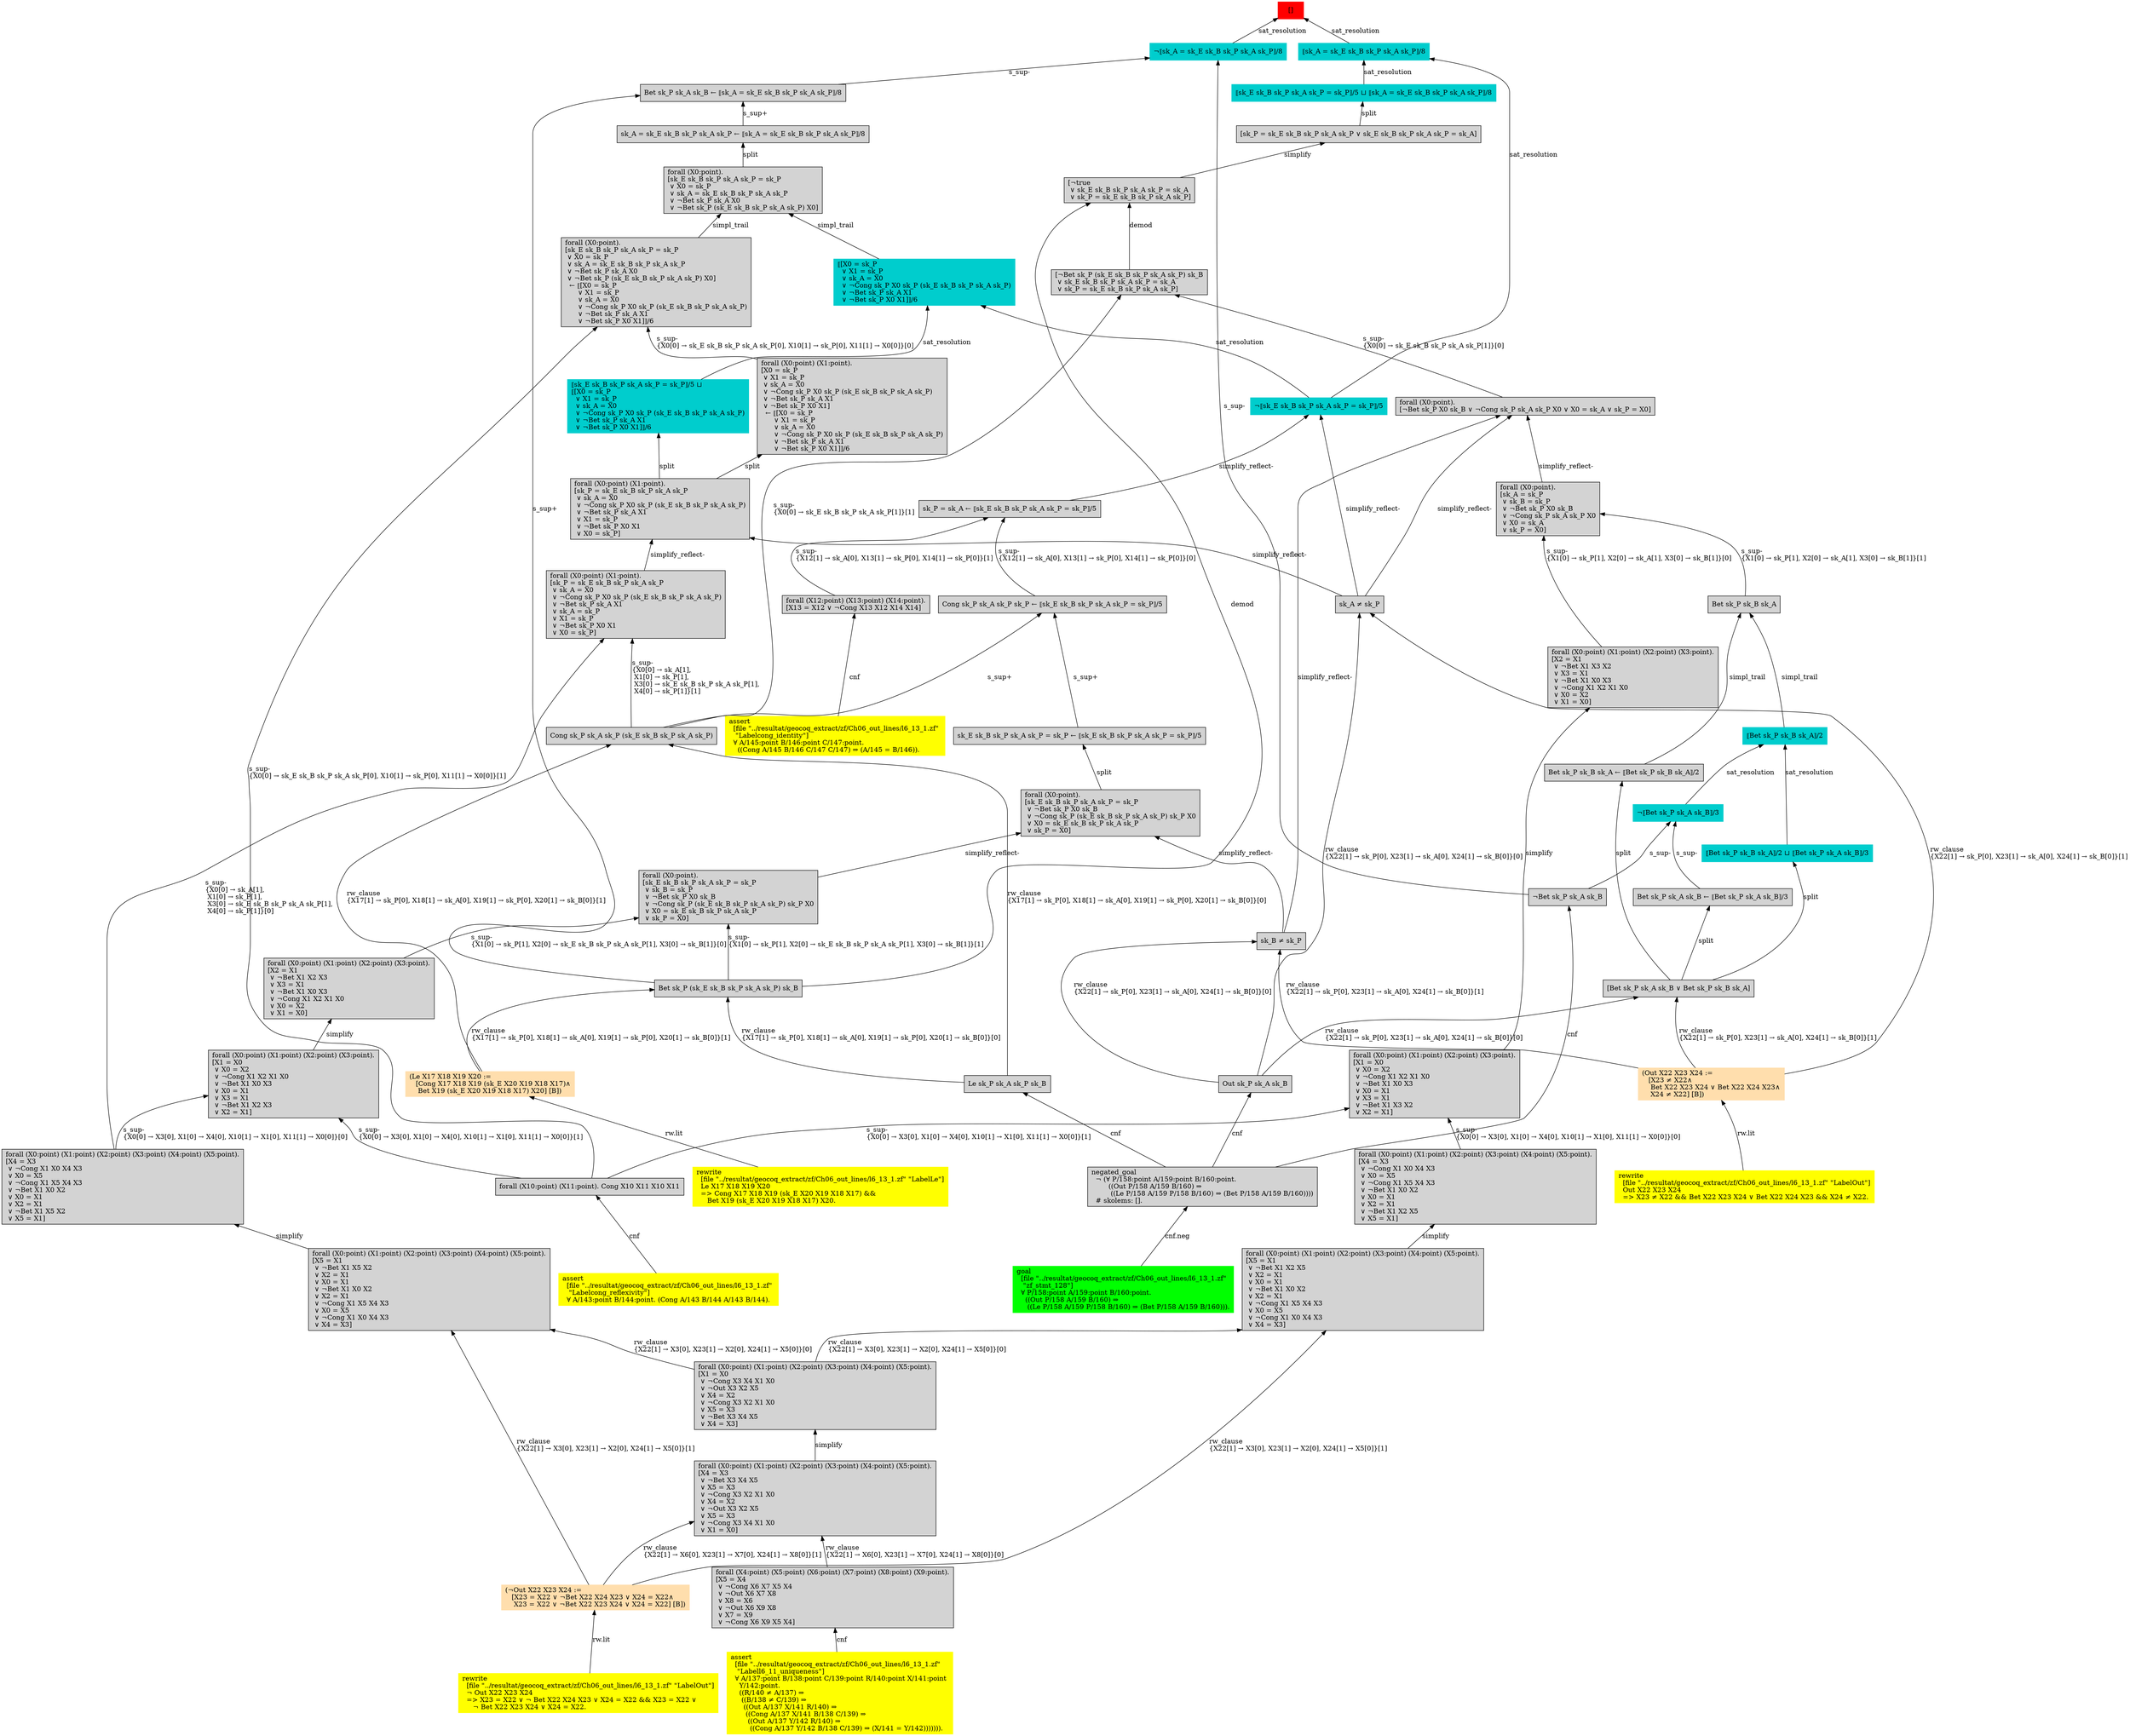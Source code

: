 digraph "unsat_graph" {
  vertex_0 [color=red, label="[]", shape=box, style=filled];
  vertex_0 -> vertex_1 [label="sat_resolution", dir="back"];
  vertex_1 [color=cyan3, shape=box, label="¬⟦sk_A = sk_E sk_B sk_P sk_A sk_P⟧/8\l", style=filled];
  vertex_1 -> vertex_2 [label="s_sup-\l", dir="back"];
  vertex_2 [shape=box, label="¬Bet sk_P sk_A sk_B\l", style=filled];
  vertex_2 -> vertex_3 [label="cnf", dir="back"];
  vertex_3 [shape=box, label="negated_goal\l  ¬ (∀ P/158:point A/159:point B/160:point.\l        ((Out P/158 A/159 B/160) ⇒\l         ((Le P/158 A/159 P/158 B/160) ⇒ (Bet P/158 A/159 B/160))))\l  # skolems: [].\l", style=filled];
  vertex_3 -> vertex_4 [label="cnf.neg", dir="back"];
  vertex_4 [color=green, shape=box, label="goal\l  [file \"../resultat/geocoq_extract/zf/Ch06_out_lines/l6_13_1.zf\" \l   \"zf_stmt_128\"]\l  ∀ P/158:point A/159:point B/160:point.\l    ((Out P/158 A/159 B/160) ⇒\l     ((Le P/158 A/159 P/158 B/160) ⇒ (Bet P/158 A/159 B/160))).\l", style=filled];
  vertex_1 -> vertex_5 [label="s_sup-\l", dir="back"];
  vertex_5 [shape=box, label="Bet sk_P sk_A sk_B ← ⟦sk_A = sk_E sk_B sk_P sk_A sk_P⟧/8\l", style=filled];
  vertex_5 -> vertex_6 [label="s_sup+\l", dir="back"];
  vertex_6 [shape=box, label="Bet sk_P (sk_E sk_B sk_P sk_A sk_P) sk_B\l", style=filled];
  vertex_6 -> vertex_7 [label="rw_clause\l\{X17[1] → sk_P[0], X18[1] → sk_A[0], X19[1] → sk_P[0], X20[1] → sk_B[0]\}[1]\l", dir="back"];
  vertex_7 [color=navajowhite, shape=box, label="(Le X17 X18 X19 X20 :=\l   [Cong X17 X18 X19 (sk_E X20 X19 X18 X17)∧\l    Bet X19 (sk_E X20 X19 X18 X17) X20] [B])\l", style=filled];
  vertex_7 -> vertex_8 [label="rw.lit", dir="back"];
  vertex_8 [color=yellow, shape=box, label="rewrite\l  [file \"../resultat/geocoq_extract/zf/Ch06_out_lines/l6_13_1.zf\" \"LabelLe\"]\l  Le X17 X18 X19 X20\l  =\> Cong X17 X18 X19 (sk_E X20 X19 X18 X17) && \l     Bet X19 (sk_E X20 X19 X18 X17) X20.\l", style=filled];
  vertex_6 -> vertex_9 [label="rw_clause\l\{X17[1] → sk_P[0], X18[1] → sk_A[0], X19[1] → sk_P[0], X20[1] → sk_B[0]\}[0]\l", dir="back"];
  vertex_9 [shape=box, label="Le sk_P sk_A sk_P sk_B\l", style=filled];
  vertex_9 -> vertex_3 [label="cnf", dir="back"];
  vertex_5 -> vertex_10 [label="s_sup+\l", dir="back"];
  vertex_10 [shape=box, label="sk_A = sk_E sk_B sk_P sk_A sk_P ← ⟦sk_A = sk_E sk_B sk_P sk_A sk_P⟧/8\l", style=filled];
  vertex_10 -> vertex_11 [label="split", dir="back"];
  vertex_11 [shape=box, label="forall (X0:point).\l[sk_E sk_B sk_P sk_A sk_P = sk_P\l ∨ X0 = sk_P\l ∨ sk_A = sk_E sk_B sk_P sk_A sk_P\l ∨ ¬Bet sk_P sk_A X0\l ∨ ¬Bet sk_P (sk_E sk_B sk_P sk_A sk_P) X0]\l", style=filled];
  vertex_11 -> vertex_12 [label="simpl_trail", dir="back"];
  vertex_12 [color=cyan3, shape=box, label="⟦[X0 = sk_P\l  ∨ X1 = sk_P\l  ∨ sk_A = X0\l  ∨ ¬Cong sk_P X0 sk_P (sk_E sk_B sk_P sk_A sk_P)\l  ∨ ¬Bet sk_P sk_A X1\l  ∨ ¬Bet sk_P X0 X1]⟧/6\l", style=filled];
  vertex_12 -> vertex_13 [label="sat_resolution", dir="back"];
  vertex_13 [color=cyan3, shape=box, label="¬⟦sk_E sk_B sk_P sk_A sk_P = sk_P⟧/5\l", style=filled];
  vertex_13 -> vertex_14 [label="simplify_reflect-", dir="back"];
  vertex_14 [shape=box, label="sk_A ≠ sk_P\l", style=filled];
  vertex_14 -> vertex_15 [label="rw_clause\l\{X22[1] → sk_P[0], X23[1] → sk_A[0], X24[1] → sk_B[0]\}[1]\l", dir="back"];
  vertex_15 [color=navajowhite, shape=box, label="(Out X22 X23 X24 :=\l   [X23 ≠ X22∧\l    Bet X22 X23 X24 ∨ Bet X22 X24 X23∧\l    X24 ≠ X22] [B])\l", style=filled];
  vertex_15 -> vertex_16 [label="rw.lit", dir="back"];
  vertex_16 [color=yellow, shape=box, label="rewrite\l  [file \"../resultat/geocoq_extract/zf/Ch06_out_lines/l6_13_1.zf\" \"LabelOut\"]\l  Out X22 X23 X24\l  =\> X23 ≠ X22 && Bet X22 X23 X24 ∨ Bet X22 X24 X23 && X24 ≠ X22.\l", style=filled];
  vertex_14 -> vertex_17 [label="rw_clause\l\{X22[1] → sk_P[0], X23[1] → sk_A[0], X24[1] → sk_B[0]\}[0]\l", dir="back"];
  vertex_17 [shape=box, label="Out sk_P sk_A sk_B\l", style=filled];
  vertex_17 -> vertex_3 [label="cnf", dir="back"];
  vertex_13 -> vertex_18 [label="simplify_reflect-", dir="back"];
  vertex_18 [shape=box, label="sk_P = sk_A ← ⟦sk_E sk_B sk_P sk_A sk_P = sk_P⟧/5\l", style=filled];
  vertex_18 -> vertex_19 [label="s_sup-\l\{X12[1] → sk_A[0], X13[1] → sk_P[0], X14[1] → sk_P[0]\}[1]\l", dir="back"];
  vertex_19 [shape=box, label="forall (X12:point) (X13:point) (X14:point).\l[X13 = X12 ∨ ¬Cong X13 X12 X14 X14]\l", style=filled];
  vertex_19 -> vertex_20 [label="cnf", dir="back"];
  vertex_20 [color=yellow, shape=box, label="assert\l  [file \"../resultat/geocoq_extract/zf/Ch06_out_lines/l6_13_1.zf\" \l   \"Labelcong_identity\"]\l  ∀ A/145:point B/146:point C/147:point.\l    ((Cong A/145 B/146 C/147 C/147) ⇒ (A/145 = B/146)).\l", style=filled];
  vertex_18 -> vertex_21 [label="s_sup-\l\{X12[1] → sk_A[0], X13[1] → sk_P[0], X14[1] → sk_P[0]\}[0]\l", dir="back"];
  vertex_21 [shape=box, label="Cong sk_P sk_A sk_P sk_P ← ⟦sk_E sk_B sk_P sk_A sk_P = sk_P⟧/5\l", style=filled];
  vertex_21 -> vertex_22 [label="s_sup+\l", dir="back"];
  vertex_22 [shape=box, label="Cong sk_P sk_A sk_P (sk_E sk_B sk_P sk_A sk_P)\l", style=filled];
  vertex_22 -> vertex_7 [label="rw_clause\l\{X17[1] → sk_P[0], X18[1] → sk_A[0], X19[1] → sk_P[0], X20[1] → sk_B[0]\}[1]\l", dir="back"];
  vertex_22 -> vertex_9 [label="rw_clause\l\{X17[1] → sk_P[0], X18[1] → sk_A[0], X19[1] → sk_P[0], X20[1] → sk_B[0]\}[0]\l", dir="back"];
  vertex_21 -> vertex_23 [label="s_sup+\l", dir="back"];
  vertex_23 [shape=box, label="sk_E sk_B sk_P sk_A sk_P = sk_P ← ⟦sk_E sk_B sk_P sk_A sk_P = sk_P⟧/5\l", style=filled];
  vertex_23 -> vertex_24 [label="split", dir="back"];
  vertex_24 [shape=box, label="forall (X0:point).\l[sk_E sk_B sk_P sk_A sk_P = sk_P\l ∨ ¬Bet sk_P X0 sk_B\l ∨ ¬Cong sk_P (sk_E sk_B sk_P sk_A sk_P) sk_P X0\l ∨ X0 = sk_E sk_B sk_P sk_A sk_P\l ∨ sk_P = X0]\l", style=filled];
  vertex_24 -> vertex_25 [label="simplify_reflect-", dir="back"];
  vertex_25 [shape=box, label="sk_B ≠ sk_P\l", style=filled];
  vertex_25 -> vertex_15 [label="rw_clause\l\{X22[1] → sk_P[0], X23[1] → sk_A[0], X24[1] → sk_B[0]\}[1]\l", dir="back"];
  vertex_25 -> vertex_17 [label="rw_clause\l\{X22[1] → sk_P[0], X23[1] → sk_A[0], X24[1] → sk_B[0]\}[0]\l", dir="back"];
  vertex_24 -> vertex_26 [label="simplify_reflect-", dir="back"];
  vertex_26 [shape=box, label="forall (X0:point).\l[sk_E sk_B sk_P sk_A sk_P = sk_P\l ∨ sk_B = sk_P\l ∨ ¬Bet sk_P X0 sk_B\l ∨ ¬Cong sk_P (sk_E sk_B sk_P sk_A sk_P) sk_P X0\l ∨ X0 = sk_E sk_B sk_P sk_A sk_P\l ∨ sk_P = X0]\l", style=filled];
  vertex_26 -> vertex_27 [label="s_sup-\l\{X1[0] → sk_P[1], X2[0] → sk_E sk_B sk_P sk_A sk_P[1], X3[0] → sk_B[1]\}[0]\l", dir="back"];
  vertex_27 [shape=box, label="forall (X0:point) (X1:point) (X2:point) (X3:point).\l[X2 = X1\l ∨ ¬Bet X1 X2 X3\l ∨ X3 = X1\l ∨ ¬Bet X1 X0 X3\l ∨ ¬Cong X1 X2 X1 X0\l ∨ X0 = X2\l ∨ X1 = X0]\l", style=filled];
  vertex_27 -> vertex_28 [label="simplify", dir="back"];
  vertex_28 [shape=box, label="forall (X0:point) (X1:point) (X2:point) (X3:point).\l[X1 = X0\l ∨ X0 = X2\l ∨ ¬Cong X1 X2 X1 X0\l ∨ ¬Bet X1 X0 X3\l ∨ X0 = X1\l ∨ X3 = X1\l ∨ ¬Bet X1 X2 X3\l ∨ X2 = X1]\l", style=filled];
  vertex_28 -> vertex_29 [label="s_sup-\l\{X0[0] → X3[0], X1[0] → X4[0], X10[1] → X1[0], X11[1] → X0[0]\}[0]\l", dir="back"];
  vertex_29 [shape=box, label="forall (X0:point) (X1:point) (X2:point) (X3:point) (X4:point) (X5:point).\l[X4 = X3\l ∨ ¬Cong X1 X0 X4 X3\l ∨ X0 = X5\l ∨ ¬Cong X1 X5 X4 X3\l ∨ ¬Bet X1 X0 X2\l ∨ X0 = X1\l ∨ X2 = X1\l ∨ ¬Bet X1 X5 X2\l ∨ X5 = X1]\l", style=filled];
  vertex_29 -> vertex_30 [label="simplify", dir="back"];
  vertex_30 [shape=box, label="forall (X0:point) (X1:point) (X2:point) (X3:point) (X4:point) (X5:point).\l[X5 = X1\l ∨ ¬Bet X1 X5 X2\l ∨ X2 = X1\l ∨ X0 = X1\l ∨ ¬Bet X1 X0 X2\l ∨ X2 = X1\l ∨ ¬Cong X1 X5 X4 X3\l ∨ X0 = X5\l ∨ ¬Cong X1 X0 X4 X3\l ∨ X4 = X3]\l", style=filled];
  vertex_30 -> vertex_31 [label="rw_clause\l\{X22[1] → X3[0], X23[1] → X2[0], X24[1] → X5[0]\}[1]\l", dir="back"];
  vertex_31 [color=navajowhite, shape=box, label="(¬Out X22 X23 X24 :=\l   [X23 = X22 ∨ ¬Bet X22 X24 X23 ∨ X24 = X22∧\l    X23 = X22 ∨ ¬Bet X22 X23 X24 ∨ X24 = X22] [B])\l", style=filled];
  vertex_31 -> vertex_32 [label="rw.lit", dir="back"];
  vertex_32 [color=yellow, shape=box, label="rewrite\l  [file \"../resultat/geocoq_extract/zf/Ch06_out_lines/l6_13_1.zf\" \"LabelOut\"]\l  ¬ Out X22 X23 X24\l  =\> X23 = X22 ∨ ¬ Bet X22 X24 X23 ∨ X24 = X22 && X23 = X22 ∨ \l     ¬ Bet X22 X23 X24 ∨ X24 = X22.\l", style=filled];
  vertex_30 -> vertex_33 [label="rw_clause\l\{X22[1] → X3[0], X23[1] → X2[0], X24[1] → X5[0]\}[0]\l", dir="back"];
  vertex_33 [shape=box, label="forall (X0:point) (X1:point) (X2:point) (X3:point) (X4:point) (X5:point).\l[X1 = X0\l ∨ ¬Cong X3 X4 X1 X0\l ∨ ¬Out X3 X2 X5\l ∨ X4 = X2\l ∨ ¬Cong X3 X2 X1 X0\l ∨ X5 = X3\l ∨ ¬Bet X3 X4 X5\l ∨ X4 = X3]\l", style=filled];
  vertex_33 -> vertex_34 [label="simplify", dir="back"];
  vertex_34 [shape=box, label="forall (X0:point) (X1:point) (X2:point) (X3:point) (X4:point) (X5:point).\l[X4 = X3\l ∨ ¬Bet X3 X4 X5\l ∨ X5 = X3\l ∨ ¬Cong X3 X2 X1 X0\l ∨ X4 = X2\l ∨ ¬Out X3 X2 X5\l ∨ X5 = X3\l ∨ ¬Cong X3 X4 X1 X0\l ∨ X1 = X0]\l", style=filled];
  vertex_34 -> vertex_31 [label="rw_clause\l\{X22[1] → X6[0], X23[1] → X7[0], X24[1] → X8[0]\}[1]\l", dir="back"];
  vertex_34 -> vertex_35 [label="rw_clause\l\{X22[1] → X6[0], X23[1] → X7[0], X24[1] → X8[0]\}[0]\l", dir="back"];
  vertex_35 [shape=box, label="forall (X4:point) (X5:point) (X6:point) (X7:point) (X8:point) (X9:point).\l[X5 = X4\l ∨ ¬Cong X6 X7 X5 X4\l ∨ ¬Out X6 X7 X8\l ∨ X8 = X6\l ∨ ¬Out X6 X9 X8\l ∨ X7 = X9\l ∨ ¬Cong X6 X9 X5 X4]\l", style=filled];
  vertex_35 -> vertex_36 [label="cnf", dir="back"];
  vertex_36 [color=yellow, shape=box, label="assert\l  [file \"../resultat/geocoq_extract/zf/Ch06_out_lines/l6_13_1.zf\" \l   \"Labell6_11_uniqueness\"]\l  ∀ A/137:point B/138:point C/139:point R/140:point X/141:point \l    Y/142:point.\l    ((R/140 ≠ A/137) ⇒\l     ((B/138 ≠ C/139) ⇒\l      ((Out A/137 X/141 R/140) ⇒\l       ((Cong A/137 X/141 B/138 C/139) ⇒\l        ((Out A/137 Y/142 R/140) ⇒\l         ((Cong A/137 Y/142 B/138 C/139) ⇒ (X/141 = Y/142))))))).\l", style=filled];
  vertex_28 -> vertex_37 [label="s_sup-\l\{X0[0] → X3[0], X1[0] → X4[0], X10[1] → X1[0], X11[1] → X0[0]\}[1]\l", dir="back"];
  vertex_37 [shape=box, label="forall (X10:point) (X11:point). Cong X10 X11 X10 X11\l", style=filled];
  vertex_37 -> vertex_38 [label="cnf", dir="back"];
  vertex_38 [color=yellow, shape=box, label="assert\l  [file \"../resultat/geocoq_extract/zf/Ch06_out_lines/l6_13_1.zf\" \l   \"Labelcong_reflexivity\"]\l  ∀ A/143:point B/144:point. (Cong A/143 B/144 A/143 B/144).\l", style=filled];
  vertex_26 -> vertex_6 [label="s_sup-\l\{X1[0] → sk_P[1], X2[0] → sk_E sk_B sk_P sk_A sk_P[1], X3[0] → sk_B[1]\}[1]\l", dir="back"];
  vertex_12 -> vertex_39 [label="sat_resolution", dir="back"];
  vertex_39 [color=cyan3, shape=box, label="⟦sk_E sk_B sk_P sk_A sk_P = sk_P⟧/5 ⊔ \l⟦[X0 = sk_P\l  ∨ X1 = sk_P\l  ∨ sk_A = X0\l  ∨ ¬Cong sk_P X0 sk_P (sk_E sk_B sk_P sk_A sk_P)\l  ∨ ¬Bet sk_P sk_A X1\l  ∨ ¬Bet sk_P X0 X1]⟧/6\l", style=filled];
  vertex_39 -> vertex_40 [label="split", dir="back"];
  vertex_40 [shape=box, label="forall (X0:point) (X1:point).\l[sk_P = sk_E sk_B sk_P sk_A sk_P\l ∨ sk_A = X0\l ∨ ¬Cong sk_P X0 sk_P (sk_E sk_B sk_P sk_A sk_P)\l ∨ ¬Bet sk_P sk_A X1\l ∨ X1 = sk_P\l ∨ ¬Bet sk_P X0 X1\l ∨ X0 = sk_P]\l", style=filled];
  vertex_40 -> vertex_14 [label="simplify_reflect-", dir="back"];
  vertex_40 -> vertex_41 [label="simplify_reflect-", dir="back"];
  vertex_41 [shape=box, label="forall (X0:point) (X1:point).\l[sk_P = sk_E sk_B sk_P sk_A sk_P\l ∨ sk_A = X0\l ∨ ¬Cong sk_P X0 sk_P (sk_E sk_B sk_P sk_A sk_P)\l ∨ ¬Bet sk_P sk_A X1\l ∨ sk_A = sk_P\l ∨ X1 = sk_P\l ∨ ¬Bet sk_P X0 X1\l ∨ X0 = sk_P]\l", style=filled];
  vertex_41 -> vertex_29 [label="s_sup-\l\{X0[0] → sk_A[1], \l X1[0] → sk_P[1], \l X3[0] → sk_E sk_B sk_P sk_A sk_P[1], \l X4[0] → sk_P[1]\}[0]\l", dir="back"];
  vertex_41 -> vertex_22 [label="s_sup-\l\{X0[0] → sk_A[1], \l X1[0] → sk_P[1], \l X3[0] → sk_E sk_B sk_P sk_A sk_P[1], \l X4[0] → sk_P[1]\}[1]\l", dir="back"];
  vertex_11 -> vertex_42 [label="simpl_trail", dir="back"];
  vertex_42 [shape=box, label="forall (X0:point).\l[sk_E sk_B sk_P sk_A sk_P = sk_P\l ∨ X0 = sk_P\l ∨ sk_A = sk_E sk_B sk_P sk_A sk_P\l ∨ ¬Bet sk_P sk_A X0\l ∨ ¬Bet sk_P (sk_E sk_B sk_P sk_A sk_P) X0]\l  ← ⟦[X0 = sk_P\l      ∨ X1 = sk_P\l      ∨ sk_A = X0\l      ∨ ¬Cong sk_P X0 sk_P (sk_E sk_B sk_P sk_A sk_P)\l      ∨ ¬Bet sk_P sk_A X1\l      ∨ ¬Bet sk_P X0 X1]⟧/6\l", style=filled];
  vertex_42 -> vertex_43 [label="s_sup-\l\{X0[0] → sk_E sk_B sk_P sk_A sk_P[0], X10[1] → sk_P[0], X11[1] → X0[0]\}[0]\l", dir="back"];
  vertex_43 [shape=box, label="forall (X0:point) (X1:point).\l[X0 = sk_P\l ∨ X1 = sk_P\l ∨ sk_A = X0\l ∨ ¬Cong sk_P X0 sk_P (sk_E sk_B sk_P sk_A sk_P)\l ∨ ¬Bet sk_P sk_A X1\l ∨ ¬Bet sk_P X0 X1]\l  ← ⟦[X0 = sk_P\l      ∨ X1 = sk_P\l      ∨ sk_A = X0\l      ∨ ¬Cong sk_P X0 sk_P (sk_E sk_B sk_P sk_A sk_P)\l      ∨ ¬Bet sk_P sk_A X1\l      ∨ ¬Bet sk_P X0 X1]⟧/6\l", style=filled];
  vertex_43 -> vertex_40 [label="split", dir="back"];
  vertex_42 -> vertex_37 [label="s_sup-\l\{X0[0] → sk_E sk_B sk_P sk_A sk_P[0], X10[1] → sk_P[0], X11[1] → X0[0]\}[1]\l", dir="back"];
  vertex_0 -> vertex_44 [label="sat_resolution", dir="back"];
  vertex_44 [color=cyan3, shape=box, label="⟦sk_A = sk_E sk_B sk_P sk_A sk_P⟧/8\l", style=filled];
  vertex_44 -> vertex_13 [label="sat_resolution", dir="back"];
  vertex_44 -> vertex_45 [label="sat_resolution", dir="back"];
  vertex_45 [color=cyan3, shape=box, label="⟦sk_E sk_B sk_P sk_A sk_P = sk_P⟧/5 ⊔ ⟦sk_A = sk_E sk_B sk_P sk_A sk_P⟧/8\l", style=filled];
  vertex_45 -> vertex_46 [label="split", dir="back"];
  vertex_46 [shape=box, label="[sk_P = sk_E sk_B sk_P sk_A sk_P ∨ sk_E sk_B sk_P sk_A sk_P = sk_A]\l", style=filled];
  vertex_46 -> vertex_47 [label="simplify", dir="back"];
  vertex_47 [shape=box, label="[¬true\l ∨ sk_E sk_B sk_P sk_A sk_P = sk_A\l ∨ sk_P = sk_E sk_B sk_P sk_A sk_P]\l", style=filled];
  vertex_47 -> vertex_6 [label="demod", dir="back"];
  vertex_47 -> vertex_48 [label="demod", dir="back"];
  vertex_48 [shape=box, label="[¬Bet sk_P (sk_E sk_B sk_P sk_A sk_P) sk_B\l ∨ sk_E sk_B sk_P sk_A sk_P = sk_A\l ∨ sk_P = sk_E sk_B sk_P sk_A sk_P]\l", style=filled];
  vertex_48 -> vertex_49 [label="s_sup-\l\{X0[0] → sk_E sk_B sk_P sk_A sk_P[1]\}[0]\l", dir="back"];
  vertex_49 [shape=box, label="forall (X0:point).\l[¬Bet sk_P X0 sk_B ∨ ¬Cong sk_P sk_A sk_P X0 ∨ X0 = sk_A ∨ sk_P = X0]\l", style=filled];
  vertex_49 -> vertex_14 [label="simplify_reflect-", dir="back"];
  vertex_49 -> vertex_25 [label="simplify_reflect-", dir="back"];
  vertex_49 -> vertex_50 [label="simplify_reflect-", dir="back"];
  vertex_50 [shape=box, label="forall (X0:point).\l[sk_A = sk_P\l ∨ sk_B = sk_P\l ∨ ¬Bet sk_P X0 sk_B\l ∨ ¬Cong sk_P sk_A sk_P X0\l ∨ X0 = sk_A\l ∨ sk_P = X0]\l", style=filled];
  vertex_50 -> vertex_51 [label="s_sup-\l\{X1[0] → sk_P[1], X2[0] → sk_A[1], X3[0] → sk_B[1]\}[0]\l", dir="back"];
  vertex_51 [shape=box, label="forall (X0:point) (X1:point) (X2:point) (X3:point).\l[X2 = X1\l ∨ ¬Bet X1 X3 X2\l ∨ X3 = X1\l ∨ ¬Bet X1 X0 X3\l ∨ ¬Cong X1 X2 X1 X0\l ∨ X0 = X2\l ∨ X1 = X0]\l", style=filled];
  vertex_51 -> vertex_52 [label="simplify", dir="back"];
  vertex_52 [shape=box, label="forall (X0:point) (X1:point) (X2:point) (X3:point).\l[X1 = X0\l ∨ X0 = X2\l ∨ ¬Cong X1 X2 X1 X0\l ∨ ¬Bet X1 X0 X3\l ∨ X0 = X1\l ∨ X3 = X1\l ∨ ¬Bet X1 X3 X2\l ∨ X2 = X1]\l", style=filled];
  vertex_52 -> vertex_53 [label="s_sup-\l\{X0[0] → X3[0], X1[0] → X4[0], X10[1] → X1[0], X11[1] → X0[0]\}[0]\l", dir="back"];
  vertex_53 [shape=box, label="forall (X0:point) (X1:point) (X2:point) (X3:point) (X4:point) (X5:point).\l[X4 = X3\l ∨ ¬Cong X1 X0 X4 X3\l ∨ X0 = X5\l ∨ ¬Cong X1 X5 X4 X3\l ∨ ¬Bet X1 X0 X2\l ∨ X0 = X1\l ∨ X2 = X1\l ∨ ¬Bet X1 X2 X5\l ∨ X5 = X1]\l", style=filled];
  vertex_53 -> vertex_54 [label="simplify", dir="back"];
  vertex_54 [shape=box, label="forall (X0:point) (X1:point) (X2:point) (X3:point) (X4:point) (X5:point).\l[X5 = X1\l ∨ ¬Bet X1 X2 X5\l ∨ X2 = X1\l ∨ X0 = X1\l ∨ ¬Bet X1 X0 X2\l ∨ X2 = X1\l ∨ ¬Cong X1 X5 X4 X3\l ∨ X0 = X5\l ∨ ¬Cong X1 X0 X4 X3\l ∨ X4 = X3]\l", style=filled];
  vertex_54 -> vertex_31 [label="rw_clause\l\{X22[1] → X3[0], X23[1] → X2[0], X24[1] → X5[0]\}[1]\l", dir="back"];
  vertex_54 -> vertex_33 [label="rw_clause\l\{X22[1] → X3[0], X23[1] → X2[0], X24[1] → X5[0]\}[0]\l", dir="back"];
  vertex_52 -> vertex_37 [label="s_sup-\l\{X0[0] → X3[0], X1[0] → X4[0], X10[1] → X1[0], X11[1] → X0[0]\}[1]\l", dir="back"];
  vertex_50 -> vertex_55 [label="s_sup-\l\{X1[0] → sk_P[1], X2[0] → sk_A[1], X3[0] → sk_B[1]\}[1]\l", dir="back"];
  vertex_55 [shape=box, label="Bet sk_P sk_B sk_A\l", style=filled];
  vertex_55 -> vertex_56 [label="simpl_trail", dir="back"];
  vertex_56 [color=cyan3, shape=box, label="⟦Bet sk_P sk_B sk_A⟧/2\l", style=filled];
  vertex_56 -> vertex_57 [label="sat_resolution", dir="back"];
  vertex_57 [color=cyan3, shape=box, label="¬⟦Bet sk_P sk_A sk_B⟧/3\l", style=filled];
  vertex_57 -> vertex_2 [label="s_sup-\l", dir="back"];
  vertex_57 -> vertex_58 [label="s_sup-\l", dir="back"];
  vertex_58 [shape=box, label="Bet sk_P sk_A sk_B ← ⟦Bet sk_P sk_A sk_B⟧/3\l", style=filled];
  vertex_58 -> vertex_59 [label="split", dir="back"];
  vertex_59 [shape=box, label="[Bet sk_P sk_A sk_B ∨ Bet sk_P sk_B sk_A]\l", style=filled];
  vertex_59 -> vertex_15 [label="rw_clause\l\{X22[1] → sk_P[0], X23[1] → sk_A[0], X24[1] → sk_B[0]\}[1]\l", dir="back"];
  vertex_59 -> vertex_17 [label="rw_clause\l\{X22[1] → sk_P[0], X23[1] → sk_A[0], X24[1] → sk_B[0]\}[0]\l", dir="back"];
  vertex_56 -> vertex_60 [label="sat_resolution", dir="back"];
  vertex_60 [color=cyan3, shape=box, label="⟦Bet sk_P sk_B sk_A⟧/2 ⊔ ⟦Bet sk_P sk_A sk_B⟧/3\l", style=filled];
  vertex_60 -> vertex_59 [label="split", dir="back"];
  vertex_55 -> vertex_61 [label="simpl_trail", dir="back"];
  vertex_61 [shape=box, label="Bet sk_P sk_B sk_A ← ⟦Bet sk_P sk_B sk_A⟧/2\l", style=filled];
  vertex_61 -> vertex_59 [label="split", dir="back"];
  vertex_48 -> vertex_22 [label="s_sup-\l\{X0[0] → sk_E sk_B sk_P sk_A sk_P[1]\}[1]\l", dir="back"];
  }


